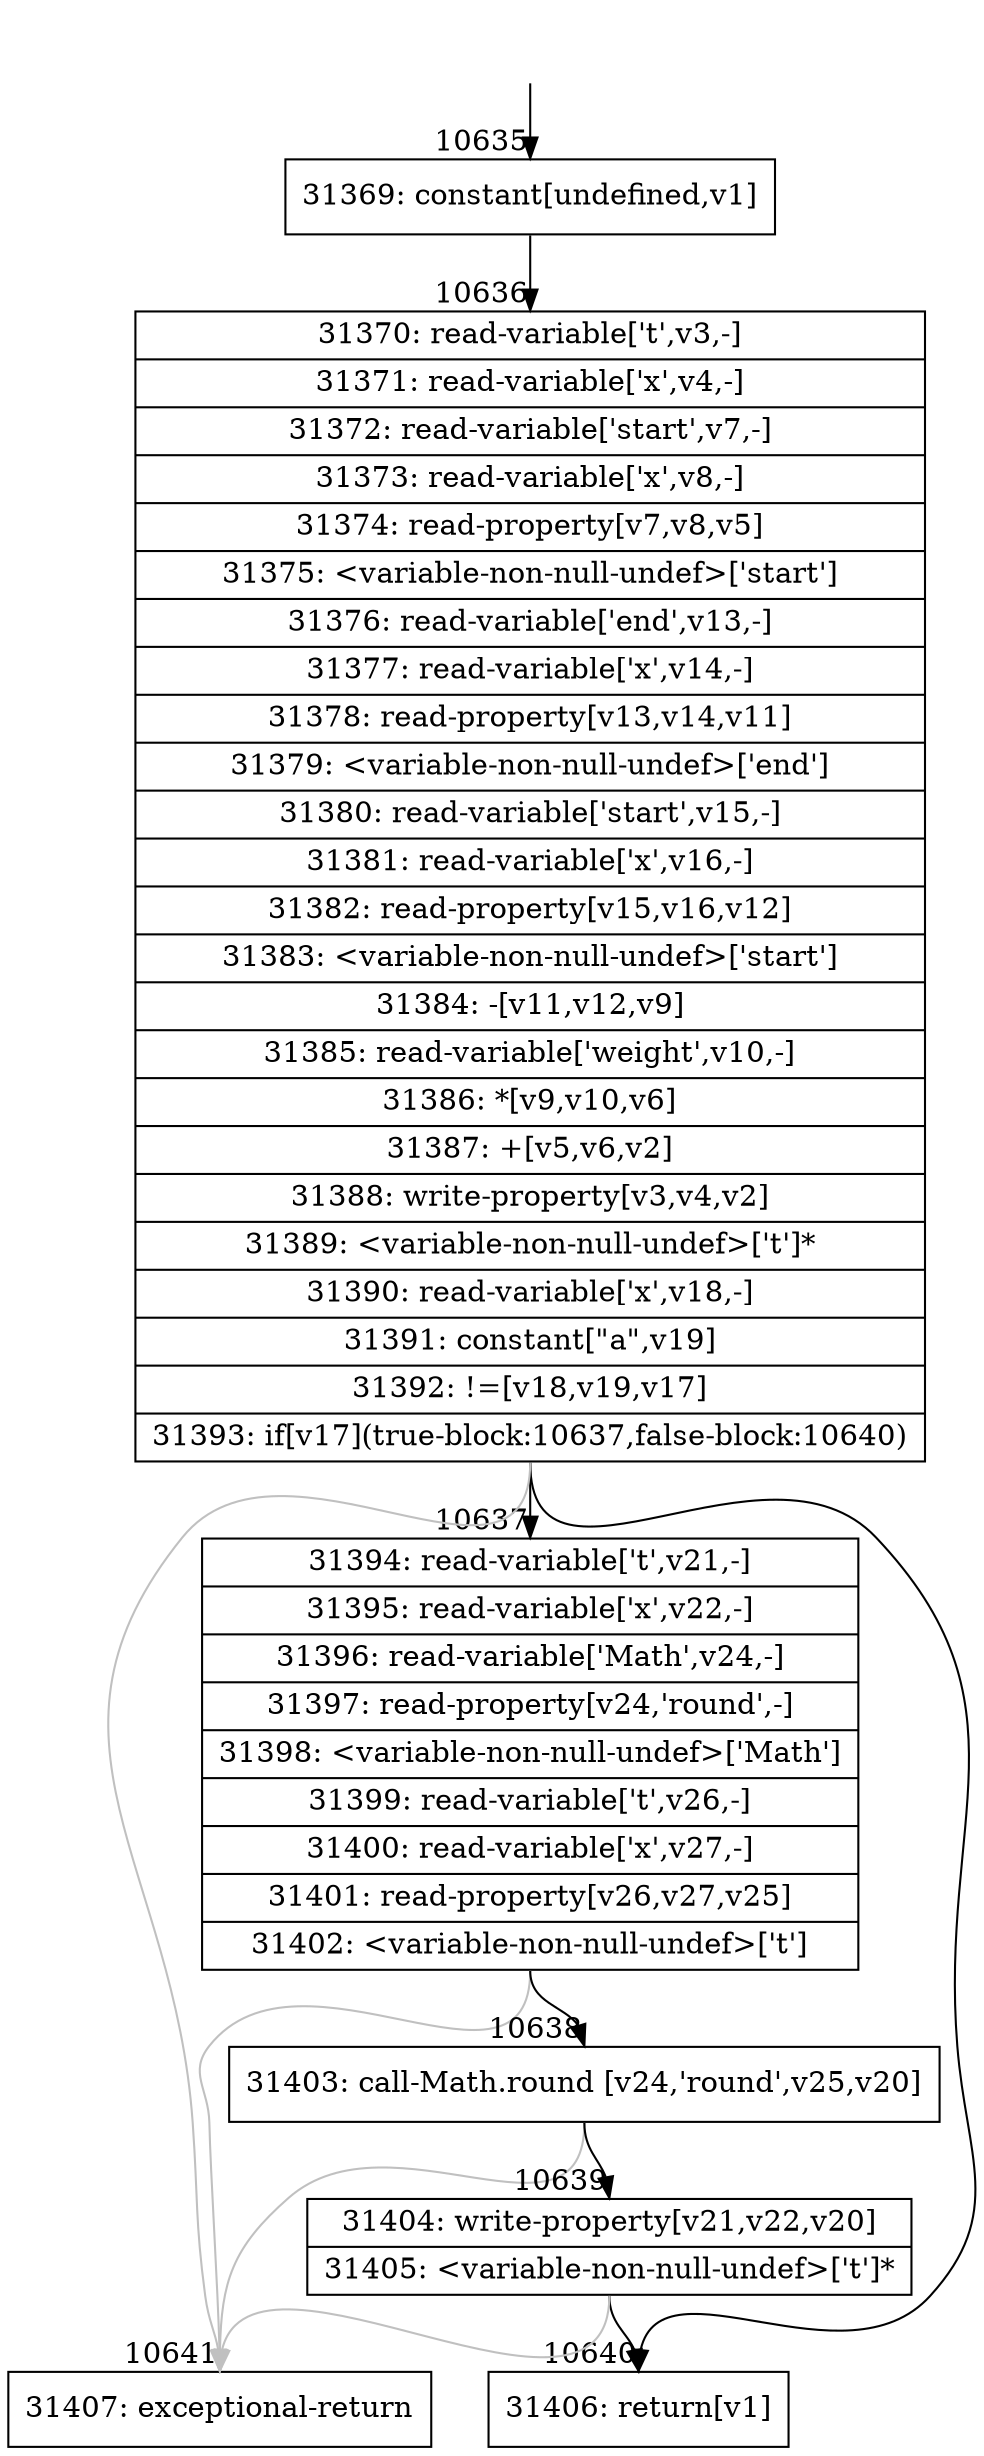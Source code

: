digraph {
rankdir="TD"
BB_entry782[shape=none,label=""];
BB_entry782 -> BB10635 [tailport=s, headport=n, headlabel="    10635"]
BB10635 [shape=record label="{31369: constant[undefined,v1]}" ] 
BB10635 -> BB10636 [tailport=s, headport=n, headlabel="      10636"]
BB10636 [shape=record label="{31370: read-variable['t',v3,-]|31371: read-variable['x',v4,-]|31372: read-variable['start',v7,-]|31373: read-variable['x',v8,-]|31374: read-property[v7,v8,v5]|31375: \<variable-non-null-undef\>['start']|31376: read-variable['end',v13,-]|31377: read-variable['x',v14,-]|31378: read-property[v13,v14,v11]|31379: \<variable-non-null-undef\>['end']|31380: read-variable['start',v15,-]|31381: read-variable['x',v16,-]|31382: read-property[v15,v16,v12]|31383: \<variable-non-null-undef\>['start']|31384: -[v11,v12,v9]|31385: read-variable['weight',v10,-]|31386: *[v9,v10,v6]|31387: +[v5,v6,v2]|31388: write-property[v3,v4,v2]|31389: \<variable-non-null-undef\>['t']*|31390: read-variable['x',v18,-]|31391: constant[\"a\",v19]|31392: !=[v18,v19,v17]|31393: if[v17](true-block:10637,false-block:10640)}" ] 
BB10636 -> BB10637 [tailport=s, headport=n, headlabel="      10637"]
BB10636 -> BB10640 [tailport=s, headport=n, headlabel="      10640"]
BB10636 -> BB10641 [tailport=s, headport=n, color=gray, headlabel="      10641"]
BB10637 [shape=record label="{31394: read-variable['t',v21,-]|31395: read-variable['x',v22,-]|31396: read-variable['Math',v24,-]|31397: read-property[v24,'round',-]|31398: \<variable-non-null-undef\>['Math']|31399: read-variable['t',v26,-]|31400: read-variable['x',v27,-]|31401: read-property[v26,v27,v25]|31402: \<variable-non-null-undef\>['t']}" ] 
BB10637 -> BB10638 [tailport=s, headport=n, headlabel="      10638"]
BB10637 -> BB10641 [tailport=s, headport=n, color=gray]
BB10638 [shape=record label="{31403: call-Math.round [v24,'round',v25,v20]}" ] 
BB10638 -> BB10639 [tailport=s, headport=n, headlabel="      10639"]
BB10638 -> BB10641 [tailport=s, headport=n, color=gray]
BB10639 [shape=record label="{31404: write-property[v21,v22,v20]|31405: \<variable-non-null-undef\>['t']*}" ] 
BB10639 -> BB10640 [tailport=s, headport=n]
BB10639 -> BB10641 [tailport=s, headport=n, color=gray]
BB10640 [shape=record label="{31406: return[v1]}" ] 
BB10641 [shape=record label="{31407: exceptional-return}" ] 
//#$~ 15133
}
